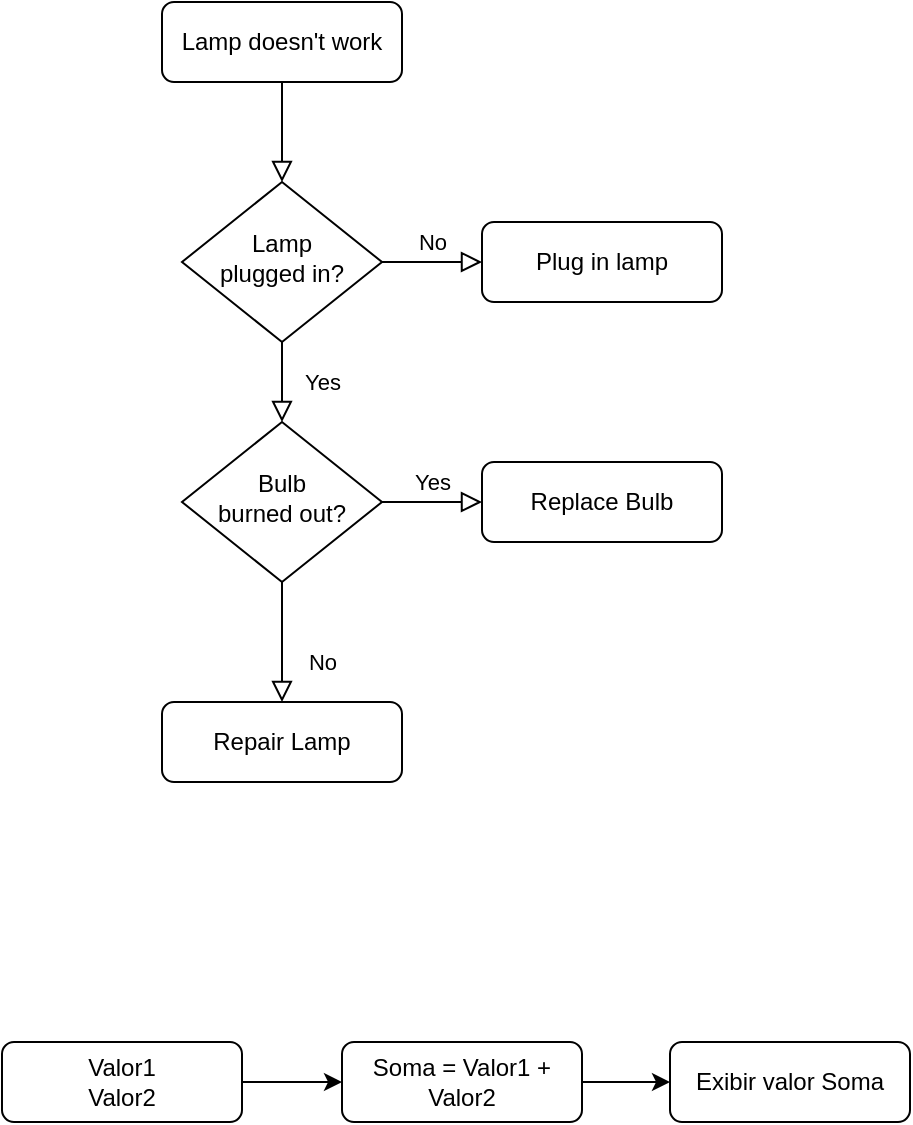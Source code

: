 <mxfile version="21.3.3" type="device" pages="10">
  <diagram id="C5RBs43oDa-KdzZeNtuy" name="A">
    <mxGraphModel dx="712" dy="817" grid="1" gridSize="10" guides="1" tooltips="1" connect="1" arrows="1" fold="1" page="1" pageScale="1" pageWidth="827" pageHeight="1169" math="0" shadow="0">
      <root>
        <mxCell id="WIyWlLk6GJQsqaUBKTNV-0" />
        <mxCell id="WIyWlLk6GJQsqaUBKTNV-1" parent="WIyWlLk6GJQsqaUBKTNV-0" />
        <mxCell id="WIyWlLk6GJQsqaUBKTNV-2" value="" style="rounded=0;html=1;jettySize=auto;orthogonalLoop=1;fontSize=11;endArrow=block;endFill=0;endSize=8;strokeWidth=1;shadow=0;labelBackgroundColor=none;edgeStyle=orthogonalEdgeStyle;" parent="WIyWlLk6GJQsqaUBKTNV-1" source="WIyWlLk6GJQsqaUBKTNV-3" target="WIyWlLk6GJQsqaUBKTNV-6" edge="1">
          <mxGeometry relative="1" as="geometry" />
        </mxCell>
        <mxCell id="WIyWlLk6GJQsqaUBKTNV-3" value="Lamp doesn&#39;t work" style="rounded=1;whiteSpace=wrap;html=1;fontSize=12;glass=0;strokeWidth=1;shadow=0;" parent="WIyWlLk6GJQsqaUBKTNV-1" vertex="1">
          <mxGeometry x="160" y="80" width="120" height="40" as="geometry" />
        </mxCell>
        <mxCell id="WIyWlLk6GJQsqaUBKTNV-4" value="Yes" style="rounded=0;html=1;jettySize=auto;orthogonalLoop=1;fontSize=11;endArrow=block;endFill=0;endSize=8;strokeWidth=1;shadow=0;labelBackgroundColor=none;edgeStyle=orthogonalEdgeStyle;" parent="WIyWlLk6GJQsqaUBKTNV-1" source="WIyWlLk6GJQsqaUBKTNV-6" target="WIyWlLk6GJQsqaUBKTNV-10" edge="1">
          <mxGeometry y="20" relative="1" as="geometry">
            <mxPoint as="offset" />
          </mxGeometry>
        </mxCell>
        <mxCell id="WIyWlLk6GJQsqaUBKTNV-5" value="No" style="edgeStyle=orthogonalEdgeStyle;rounded=0;html=1;jettySize=auto;orthogonalLoop=1;fontSize=11;endArrow=block;endFill=0;endSize=8;strokeWidth=1;shadow=0;labelBackgroundColor=none;" parent="WIyWlLk6GJQsqaUBKTNV-1" source="WIyWlLk6GJQsqaUBKTNV-6" target="WIyWlLk6GJQsqaUBKTNV-7" edge="1">
          <mxGeometry y="10" relative="1" as="geometry">
            <mxPoint as="offset" />
          </mxGeometry>
        </mxCell>
        <mxCell id="WIyWlLk6GJQsqaUBKTNV-6" value="Lamp&lt;br&gt;plugged in?" style="rhombus;whiteSpace=wrap;html=1;shadow=0;fontFamily=Helvetica;fontSize=12;align=center;strokeWidth=1;spacing=6;spacingTop=-4;" parent="WIyWlLk6GJQsqaUBKTNV-1" vertex="1">
          <mxGeometry x="170" y="170" width="100" height="80" as="geometry" />
        </mxCell>
        <mxCell id="WIyWlLk6GJQsqaUBKTNV-7" value="Plug in lamp" style="rounded=1;whiteSpace=wrap;html=1;fontSize=12;glass=0;strokeWidth=1;shadow=0;" parent="WIyWlLk6GJQsqaUBKTNV-1" vertex="1">
          <mxGeometry x="320" y="190" width="120" height="40" as="geometry" />
        </mxCell>
        <mxCell id="WIyWlLk6GJQsqaUBKTNV-8" value="No" style="rounded=0;html=1;jettySize=auto;orthogonalLoop=1;fontSize=11;endArrow=block;endFill=0;endSize=8;strokeWidth=1;shadow=0;labelBackgroundColor=none;edgeStyle=orthogonalEdgeStyle;" parent="WIyWlLk6GJQsqaUBKTNV-1" source="WIyWlLk6GJQsqaUBKTNV-10" target="WIyWlLk6GJQsqaUBKTNV-11" edge="1">
          <mxGeometry x="0.333" y="20" relative="1" as="geometry">
            <mxPoint as="offset" />
          </mxGeometry>
        </mxCell>
        <mxCell id="WIyWlLk6GJQsqaUBKTNV-9" value="Yes" style="edgeStyle=orthogonalEdgeStyle;rounded=0;html=1;jettySize=auto;orthogonalLoop=1;fontSize=11;endArrow=block;endFill=0;endSize=8;strokeWidth=1;shadow=0;labelBackgroundColor=none;" parent="WIyWlLk6GJQsqaUBKTNV-1" source="WIyWlLk6GJQsqaUBKTNV-10" target="WIyWlLk6GJQsqaUBKTNV-12" edge="1">
          <mxGeometry y="10" relative="1" as="geometry">
            <mxPoint as="offset" />
          </mxGeometry>
        </mxCell>
        <mxCell id="WIyWlLk6GJQsqaUBKTNV-10" value="Bulb&lt;br&gt;burned out?" style="rhombus;whiteSpace=wrap;html=1;shadow=0;fontFamily=Helvetica;fontSize=12;align=center;strokeWidth=1;spacing=6;spacingTop=-4;" parent="WIyWlLk6GJQsqaUBKTNV-1" vertex="1">
          <mxGeometry x="170" y="290" width="100" height="80" as="geometry" />
        </mxCell>
        <mxCell id="WIyWlLk6GJQsqaUBKTNV-11" value="Repair Lamp" style="rounded=1;whiteSpace=wrap;html=1;fontSize=12;glass=0;strokeWidth=1;shadow=0;" parent="WIyWlLk6GJQsqaUBKTNV-1" vertex="1">
          <mxGeometry x="160" y="430" width="120" height="40" as="geometry" />
        </mxCell>
        <mxCell id="WIyWlLk6GJQsqaUBKTNV-12" value="Replace Bulb" style="rounded=1;whiteSpace=wrap;html=1;fontSize=12;glass=0;strokeWidth=1;shadow=0;" parent="WIyWlLk6GJQsqaUBKTNV-1" vertex="1">
          <mxGeometry x="320" y="310" width="120" height="40" as="geometry" />
        </mxCell>
        <mxCell id="4HOH1zHpV323bAWkl7Jr-3" value="" style="edgeStyle=orthogonalEdgeStyle;rounded=0;orthogonalLoop=1;jettySize=auto;html=1;" edge="1" parent="WIyWlLk6GJQsqaUBKTNV-1" source="4HOH1zHpV323bAWkl7Jr-0" target="4HOH1zHpV323bAWkl7Jr-1">
          <mxGeometry relative="1" as="geometry" />
        </mxCell>
        <mxCell id="4HOH1zHpV323bAWkl7Jr-0" value="Valor1&lt;br&gt;Valor2" style="rounded=1;whiteSpace=wrap;html=1;fontSize=12;glass=0;strokeWidth=1;shadow=0;" vertex="1" parent="WIyWlLk6GJQsqaUBKTNV-1">
          <mxGeometry x="80" y="600" width="120" height="40" as="geometry" />
        </mxCell>
        <mxCell id="4HOH1zHpV323bAWkl7Jr-4" value="" style="edgeStyle=orthogonalEdgeStyle;rounded=0;orthogonalLoop=1;jettySize=auto;html=1;" edge="1" parent="WIyWlLk6GJQsqaUBKTNV-1" source="4HOH1zHpV323bAWkl7Jr-1" target="4HOH1zHpV323bAWkl7Jr-2">
          <mxGeometry relative="1" as="geometry" />
        </mxCell>
        <mxCell id="4HOH1zHpV323bAWkl7Jr-1" value="Soma = Valor1 + Valor2" style="rounded=1;whiteSpace=wrap;html=1;fontSize=12;glass=0;strokeWidth=1;shadow=0;" vertex="1" parent="WIyWlLk6GJQsqaUBKTNV-1">
          <mxGeometry x="250" y="600" width="120" height="40" as="geometry" />
        </mxCell>
        <mxCell id="4HOH1zHpV323bAWkl7Jr-2" value="Exibir valor Soma" style="rounded=1;whiteSpace=wrap;html=1;fontSize=12;glass=0;strokeWidth=1;shadow=0;" vertex="1" parent="WIyWlLk6GJQsqaUBKTNV-1">
          <mxGeometry x="414" y="600" width="120" height="40" as="geometry" />
        </mxCell>
      </root>
    </mxGraphModel>
  </diagram>
  <diagram id="8B1gpYhCTOzxw9tDtRI5" name="B">
    <mxGraphModel dx="712" dy="817" grid="1" gridSize="10" guides="1" tooltips="1" connect="1" arrows="1" fold="1" page="1" pageScale="1" pageWidth="827" pageHeight="1169" math="0" shadow="0">
      <root>
        <mxCell id="0" />
        <mxCell id="1" parent="0" />
        <mxCell id="Emc5lwCXZDdTFglAuZSd-2" value="" style="edgeStyle=orthogonalEdgeStyle;rounded=0;orthogonalLoop=1;jettySize=auto;html=1;" edge="1" parent="1" source="9jdLhnjYzLxHuKZXPSO7-1" target="Emc5lwCXZDdTFglAuZSd-1">
          <mxGeometry relative="1" as="geometry" />
        </mxCell>
        <mxCell id="9jdLhnjYzLxHuKZXPSO7-1" value="Nome" style="rounded=1;whiteSpace=wrap;html=1;fontSize=12;glass=0;strokeWidth=1;shadow=0;" vertex="1" parent="1">
          <mxGeometry x="80" y="200" width="120" height="40" as="geometry" />
        </mxCell>
        <mxCell id="Emc5lwCXZDdTFglAuZSd-4" value="Sim" style="edgeStyle=orthogonalEdgeStyle;rounded=0;orthogonalLoop=1;jettySize=auto;html=1;entryX=0;entryY=0.5;entryDx=0;entryDy=0;" edge="1" parent="1" source="Emc5lwCXZDdTFglAuZSd-1" target="Emc5lwCXZDdTFglAuZSd-3">
          <mxGeometry relative="1" as="geometry" />
        </mxCell>
        <mxCell id="Emc5lwCXZDdTFglAuZSd-6" value="Não" style="edgeStyle=orthogonalEdgeStyle;rounded=0;orthogonalLoop=1;jettySize=auto;html=1;entryX=0;entryY=0.5;entryDx=0;entryDy=0;exitX=0.5;exitY=1;exitDx=0;exitDy=0;" edge="1" parent="1" source="Emc5lwCXZDdTFglAuZSd-1" target="Emc5lwCXZDdTFglAuZSd-5">
          <mxGeometry relative="1" as="geometry" />
        </mxCell>
        <mxCell id="Emc5lwCXZDdTFglAuZSd-1" value="Nome = &quot;Pedro&quot;" style="rhombus;whiteSpace=wrap;html=1;shadow=0;fontFamily=Helvetica;fontSize=12;align=center;strokeWidth=1;spacing=6;spacingTop=-4;" vertex="1" parent="1">
          <mxGeometry x="290" y="180" width="120" height="80" as="geometry" />
        </mxCell>
        <mxCell id="Emc5lwCXZDdTFglAuZSd-3" value="Mensagem &quot;Bem vindo Pedro!&quot;" style="rounded=1;whiteSpace=wrap;html=1;fontSize=12;glass=0;strokeWidth=1;shadow=0;" vertex="1" parent="1">
          <mxGeometry x="530" y="200" width="120" height="40" as="geometry" />
        </mxCell>
        <mxCell id="Emc5lwCXZDdTFglAuZSd-5" value="Mensagem &quot;Bem vindo Meigarom!&quot;" style="rounded=1;whiteSpace=wrap;html=1;fontSize=12;glass=0;strokeWidth=1;shadow=0;" vertex="1" parent="1">
          <mxGeometry x="530" y="280" width="120" height="40" as="geometry" />
        </mxCell>
      </root>
    </mxGraphModel>
  </diagram>
  <diagram id="FPxoU2Z7DngPUA_Cj9Fv" name="C">
    <mxGraphModel dx="712" dy="817" grid="1" gridSize="10" guides="1" tooltips="1" connect="1" arrows="1" fold="1" page="1" pageScale="1" pageWidth="827" pageHeight="1169" math="0" shadow="0">
      <root>
        <mxCell id="0" />
        <mxCell id="1" parent="0" />
        <mxCell id="2-ldtJOfMDPg-T7z8qXS-9" value="" style="edgeStyle=orthogonalEdgeStyle;rounded=0;orthogonalLoop=1;jettySize=auto;html=1;" edge="1" parent="1" source="2-ldtJOfMDPg-T7z8qXS-2" target="2-ldtJOfMDPg-T7z8qXS-7">
          <mxGeometry relative="1" as="geometry" />
        </mxCell>
        <mxCell id="2-ldtJOfMDPg-T7z8qXS-2" value="N1,&amp;nbsp;N2,&amp;nbsp;N3" style="rounded=1;whiteSpace=wrap;html=1;fontSize=12;glass=0;strokeWidth=1;shadow=0;" vertex="1" parent="1">
          <mxGeometry x="80" y="200" width="120" height="40" as="geometry" />
        </mxCell>
        <mxCell id="2-ldtJOfMDPg-T7z8qXS-6" value="Exibir, Soma" style="rounded=1;whiteSpace=wrap;html=1;fontSize=12;glass=0;strokeWidth=1;shadow=0;" vertex="1" parent="1">
          <mxGeometry x="480" y="200" width="120" height="40" as="geometry" />
        </mxCell>
        <mxCell id="2-ldtJOfMDPg-T7z8qXS-8" value="" style="edgeStyle=orthogonalEdgeStyle;rounded=0;orthogonalLoop=1;jettySize=auto;html=1;" edge="1" parent="1" source="2-ldtJOfMDPg-T7z8qXS-7" target="2-ldtJOfMDPg-T7z8qXS-6">
          <mxGeometry relative="1" as="geometry" />
        </mxCell>
        <mxCell id="2-ldtJOfMDPg-T7z8qXS-7" value="Soma = N1 + N2 + N3" style="rounded=1;whiteSpace=wrap;html=1;fontSize=12;glass=0;strokeWidth=1;shadow=0;" vertex="1" parent="1">
          <mxGeometry x="280" y="200" width="120" height="40" as="geometry" />
        </mxCell>
      </root>
    </mxGraphModel>
  </diagram>
  <diagram id="aSSxBdrClsq2bSxNIjqB" name="D">
    <mxGraphModel dx="712" dy="817" grid="1" gridSize="10" guides="1" tooltips="1" connect="1" arrows="1" fold="1" page="1" pageScale="1" pageWidth="827" pageHeight="1169" math="0" shadow="0">
      <root>
        <mxCell id="0" />
        <mxCell id="1" parent="0" />
        <mxCell id="LNfXOHpW26AgncIqs_9Y-1" value="" style="edgeStyle=orthogonalEdgeStyle;rounded=0;orthogonalLoop=1;jettySize=auto;html=1;" edge="1" parent="1" source="LNfXOHpW26AgncIqs_9Y-2" target="LNfXOHpW26AgncIqs_9Y-5">
          <mxGeometry relative="1" as="geometry" />
        </mxCell>
        <mxCell id="LNfXOHpW26AgncIqs_9Y-2" value="N1,&amp;nbsp;N2" style="rounded=1;whiteSpace=wrap;html=1;fontSize=12;glass=0;strokeWidth=1;shadow=0;" vertex="1" parent="1">
          <mxGeometry x="80" y="200" width="120" height="40" as="geometry" />
        </mxCell>
        <mxCell id="LNfXOHpW26AgncIqs_9Y-3" value="Exibir, Media" style="rounded=1;whiteSpace=wrap;html=1;fontSize=12;glass=0;strokeWidth=1;shadow=0;" vertex="1" parent="1">
          <mxGeometry x="480" y="200" width="120" height="40" as="geometry" />
        </mxCell>
        <mxCell id="LNfXOHpW26AgncIqs_9Y-4" value="" style="edgeStyle=orthogonalEdgeStyle;rounded=0;orthogonalLoop=1;jettySize=auto;html=1;" edge="1" parent="1" source="LNfXOHpW26AgncIqs_9Y-5" target="LNfXOHpW26AgncIqs_9Y-3">
          <mxGeometry relative="1" as="geometry" />
        </mxCell>
        <mxCell id="LNfXOHpW26AgncIqs_9Y-5" value="Media = (N1 + N2) / 2" style="rounded=1;whiteSpace=wrap;html=1;fontSize=12;glass=0;strokeWidth=1;shadow=0;" vertex="1" parent="1">
          <mxGeometry x="280" y="200" width="120" height="40" as="geometry" />
        </mxCell>
      </root>
    </mxGraphModel>
  </diagram>
  <diagram id="ncoXDJspe2WGwo7XfP-G" name="E">
    <mxGraphModel dx="712" dy="817" grid="1" gridSize="10" guides="1" tooltips="1" connect="1" arrows="1" fold="1" page="1" pageScale="1" pageWidth="827" pageHeight="1169" math="0" shadow="0">
      <root>
        <mxCell id="0" />
        <mxCell id="1" parent="0" />
        <mxCell id="uqjnkh03jTusUhEsJb66-1" value="" style="edgeStyle=orthogonalEdgeStyle;rounded=0;orthogonalLoop=1;jettySize=auto;html=1;" edge="1" parent="1" source="uqjnkh03jTusUhEsJb66-2" target="uqjnkh03jTusUhEsJb66-5">
          <mxGeometry relative="1" as="geometry" />
        </mxCell>
        <mxCell id="uqjnkh03jTusUhEsJb66-2" value="N1,&amp;nbsp;N2, N3" style="rounded=1;whiteSpace=wrap;html=1;fontSize=12;glass=0;strokeWidth=1;shadow=0;" vertex="1" parent="1">
          <mxGeometry x="80" y="200" width="120" height="40" as="geometry" />
        </mxCell>
        <mxCell id="uqjnkh03jTusUhEsJb66-3" value="Exibir, Media" style="rounded=1;whiteSpace=wrap;html=1;fontSize=12;glass=0;strokeWidth=1;shadow=0;" vertex="1" parent="1">
          <mxGeometry x="480" y="200" width="120" height="40" as="geometry" />
        </mxCell>
        <mxCell id="uqjnkh03jTusUhEsJb66-4" value="" style="edgeStyle=orthogonalEdgeStyle;rounded=0;orthogonalLoop=1;jettySize=auto;html=1;" edge="1" parent="1" source="uqjnkh03jTusUhEsJb66-5" target="uqjnkh03jTusUhEsJb66-3">
          <mxGeometry relative="1" as="geometry" />
        </mxCell>
        <mxCell id="uqjnkh03jTusUhEsJb66-5" value="Media = (N1 + N2 + N3) / 3" style="rounded=1;whiteSpace=wrap;html=1;fontSize=12;glass=0;strokeWidth=1;shadow=0;" vertex="1" parent="1">
          <mxGeometry x="280" y="200" width="120" height="40" as="geometry" />
        </mxCell>
      </root>
    </mxGraphModel>
  </diagram>
  <diagram id="AhfVK5HCYfdFAO59STou" name="F">
    <mxGraphModel dx="712" dy="817" grid="1" gridSize="10" guides="1" tooltips="1" connect="1" arrows="1" fold="1" page="1" pageScale="1" pageWidth="827" pageHeight="1169" math="0" shadow="0">
      <root>
        <mxCell id="0" />
        <mxCell id="1" parent="0" />
        <mxCell id="Y0fmGi15MSAdvciILLsg-2" value="" style="edgeStyle=orthogonalEdgeStyle;rounded=0;orthogonalLoop=1;jettySize=auto;html=1;" edge="1" parent="1" source="Y0fmGi15MSAdvciILLsg-3" target="Y0fmGi15MSAdvciILLsg-6">
          <mxGeometry relative="1" as="geometry" />
        </mxCell>
        <mxCell id="Y0fmGi15MSAdvciILLsg-3" value="Idade" style="rounded=1;whiteSpace=wrap;html=1;fontSize=12;glass=0;strokeWidth=1;shadow=0;" vertex="1" parent="1">
          <mxGeometry x="80" y="200" width="120" height="40" as="geometry" />
        </mxCell>
        <mxCell id="Y0fmGi15MSAdvciILLsg-4" value="Sim" style="edgeStyle=orthogonalEdgeStyle;rounded=0;orthogonalLoop=1;jettySize=auto;html=1;entryX=0;entryY=0.5;entryDx=0;entryDy=0;" edge="1" parent="1" source="Y0fmGi15MSAdvciILLsg-6" target="Y0fmGi15MSAdvciILLsg-7">
          <mxGeometry relative="1" as="geometry" />
        </mxCell>
        <mxCell id="Y0fmGi15MSAdvciILLsg-5" value="Não" style="edgeStyle=orthogonalEdgeStyle;rounded=0;orthogonalLoop=1;jettySize=auto;html=1;entryX=0;entryY=0.5;entryDx=0;entryDy=0;exitX=0.5;exitY=1;exitDx=0;exitDy=0;" edge="1" parent="1" source="Y0fmGi15MSAdvciILLsg-6" target="Y0fmGi15MSAdvciILLsg-8">
          <mxGeometry relative="1" as="geometry" />
        </mxCell>
        <mxCell id="Y0fmGi15MSAdvciILLsg-6" value="Idade &amp;gt;= 18" style="rhombus;whiteSpace=wrap;html=1;shadow=0;fontFamily=Helvetica;fontSize=12;align=center;strokeWidth=1;spacing=6;spacingTop=-4;" vertex="1" parent="1">
          <mxGeometry x="290" y="180" width="120" height="80" as="geometry" />
        </mxCell>
        <mxCell id="Y0fmGi15MSAdvciILLsg-7" value="Mensagem &quot;Maior de idade&quot;" style="rounded=1;whiteSpace=wrap;html=1;fontSize=12;glass=0;strokeWidth=1;shadow=0;" vertex="1" parent="1">
          <mxGeometry x="530" y="200" width="120" height="40" as="geometry" />
        </mxCell>
        <mxCell id="Y0fmGi15MSAdvciILLsg-8" value="Mensagem &quot;Não é maior de idade&quot;" style="rounded=1;whiteSpace=wrap;html=1;fontSize=12;glass=0;strokeWidth=1;shadow=0;" vertex="1" parent="1">
          <mxGeometry x="530" y="280" width="120" height="40" as="geometry" />
        </mxCell>
      </root>
    </mxGraphModel>
  </diagram>
  <diagram id="KwDY82vG-Te7gPnF5IpR" name="G">
    <mxGraphModel dx="712" dy="817" grid="1" gridSize="10" guides="1" tooltips="1" connect="1" arrows="1" fold="1" page="1" pageScale="1" pageWidth="827" pageHeight="1169" math="0" shadow="0">
      <root>
        <mxCell id="0" />
        <mxCell id="1" parent="0" />
      </root>
    </mxGraphModel>
  </diagram>
  <diagram id="3wSu4RvbhKuCTshrrXrK" name="H">
    <mxGraphModel dx="712" dy="817" grid="1" gridSize="10" guides="1" tooltips="1" connect="1" arrows="1" fold="1" page="1" pageScale="1" pageWidth="827" pageHeight="1169" math="0" shadow="0">
      <root>
        <mxCell id="0" />
        <mxCell id="1" parent="0" />
        <mxCell id="98j974b1pVbM8-QE-zcP-1" value="" style="edgeStyle=orthogonalEdgeStyle;rounded=0;orthogonalLoop=1;jettySize=auto;html=1;" edge="1" parent="1" source="98j974b1pVbM8-QE-zcP-2" target="98j974b1pVbM8-QE-zcP-5">
          <mxGeometry relative="1" as="geometry" />
        </mxCell>
        <mxCell id="98j974b1pVbM8-QE-zcP-2" value="Valor1, Valor2, Valor3" style="rounded=1;whiteSpace=wrap;html=1;fontSize=12;glass=0;strokeWidth=1;shadow=0;" vertex="1" parent="1">
          <mxGeometry x="100" y="200" width="120" height="40" as="geometry" />
        </mxCell>
        <mxCell id="98j974b1pVbM8-QE-zcP-3" value="Sim" style="edgeStyle=orthogonalEdgeStyle;rounded=0;orthogonalLoop=1;jettySize=auto;html=1;entryX=0;entryY=0.5;entryDx=0;entryDy=0;" edge="1" parent="1" source="98j974b1pVbM8-QE-zcP-5" target="98j974b1pVbM8-QE-zcP-6">
          <mxGeometry relative="1" as="geometry" />
        </mxCell>
        <mxCell id="98j974b1pVbM8-QE-zcP-4" value="Não" style="edgeStyle=orthogonalEdgeStyle;rounded=0;orthogonalLoop=1;jettySize=auto;html=1;" edge="1" parent="1" source="98j974b1pVbM8-QE-zcP-5" target="98j974b1pVbM8-QE-zcP-10">
          <mxGeometry relative="1" as="geometry" />
        </mxCell>
        <mxCell id="98j974b1pVbM8-QE-zcP-5" value="Valor1 &amp;gt; Valor 2&lt;br&gt;e&lt;br&gt;Valor1 &amp;gt; Valor3" style="rhombus;whiteSpace=wrap;html=1;shadow=0;fontFamily=Helvetica;fontSize=12;align=center;strokeWidth=1;spacing=6;spacingTop=-4;" vertex="1" parent="1">
          <mxGeometry x="280" y="180" width="170" height="80" as="geometry" />
        </mxCell>
        <mxCell id="98j974b1pVbM8-QE-zcP-6" value="Mensagem, Valor1" style="rounded=1;whiteSpace=wrap;html=1;fontSize=12;glass=0;strokeWidth=1;shadow=0;" vertex="1" parent="1">
          <mxGeometry x="530" y="200" width="120" height="40" as="geometry" />
        </mxCell>
        <mxCell id="98j974b1pVbM8-QE-zcP-7" value="Mensagem, Valor2" style="rounded=1;whiteSpace=wrap;html=1;fontSize=12;glass=0;strokeWidth=1;shadow=0;" vertex="1" parent="1">
          <mxGeometry x="530" y="320" width="120" height="40" as="geometry" />
        </mxCell>
        <mxCell id="98j974b1pVbM8-QE-zcP-8" value="Sim" style="edgeStyle=orthogonalEdgeStyle;rounded=0;orthogonalLoop=1;jettySize=auto;html=1;" edge="1" parent="1" source="98j974b1pVbM8-QE-zcP-10" target="98j974b1pVbM8-QE-zcP-7">
          <mxGeometry relative="1" as="geometry" />
        </mxCell>
        <mxCell id="98j974b1pVbM8-QE-zcP-9" value="Não" style="edgeStyle=orthogonalEdgeStyle;rounded=0;orthogonalLoop=1;jettySize=auto;html=1;entryX=0;entryY=0.5;entryDx=0;entryDy=0;exitX=0.5;exitY=1;exitDx=0;exitDy=0;" edge="1" parent="1" source="98j974b1pVbM8-QE-zcP-10" target="98j974b1pVbM8-QE-zcP-11">
          <mxGeometry relative="1" as="geometry" />
        </mxCell>
        <mxCell id="98j974b1pVbM8-QE-zcP-10" value="Valor2 &amp;gt; Valor 1&lt;br&gt;e&lt;br&gt;Valor2 &amp;gt; Valor3" style="rhombus;whiteSpace=wrap;html=1;shadow=0;fontFamily=Helvetica;fontSize=12;align=center;strokeWidth=1;spacing=6;spacingTop=-4;" vertex="1" parent="1">
          <mxGeometry x="280" y="300" width="170" height="80" as="geometry" />
        </mxCell>
        <mxCell id="98j974b1pVbM8-QE-zcP-11" value="Mensagem, Valor3" style="rounded=1;whiteSpace=wrap;html=1;fontSize=12;glass=0;strokeWidth=1;shadow=0;" vertex="1" parent="1">
          <mxGeometry x="530" y="380" width="120" height="40" as="geometry" />
        </mxCell>
      </root>
    </mxGraphModel>
  </diagram>
  <diagram id="SlYXkDw0HhqFckZ1ne61" name="I">
    <mxGraphModel dx="712" dy="817" grid="1" gridSize="10" guides="1" tooltips="1" connect="1" arrows="1" fold="1" page="1" pageScale="1" pageWidth="827" pageHeight="1169" math="0" shadow="0">
      <root>
        <mxCell id="0" />
        <mxCell id="1" parent="0" />
        <mxCell id="eAyWANmD_xzuRq7Ga_uH-1" value="" style="edgeStyle=orthogonalEdgeStyle;rounded=0;orthogonalLoop=1;jettySize=auto;html=1;" edge="1" parent="1" source="eAyWANmD_xzuRq7Ga_uH-2" target="eAyWANmD_xzuRq7Ga_uH-5">
          <mxGeometry relative="1" as="geometry" />
        </mxCell>
        <mxCell id="eAyWANmD_xzuRq7Ga_uH-2" value="Valor1, Valor2, Valor3" style="rounded=1;whiteSpace=wrap;html=1;fontSize=12;glass=0;strokeWidth=1;shadow=0;" vertex="1" parent="1">
          <mxGeometry x="100" y="200" width="120" height="40" as="geometry" />
        </mxCell>
        <mxCell id="eAyWANmD_xzuRq7Ga_uH-3" value="Sim" style="edgeStyle=orthogonalEdgeStyle;rounded=0;orthogonalLoop=1;jettySize=auto;html=1;entryX=0;entryY=0.5;entryDx=0;entryDy=0;" edge="1" parent="1" source="eAyWANmD_xzuRq7Ga_uH-5" target="eAyWANmD_xzuRq7Ga_uH-6">
          <mxGeometry relative="1" as="geometry" />
        </mxCell>
        <mxCell id="eAyWANmD_xzuRq7Ga_uH-4" value="Não" style="edgeStyle=orthogonalEdgeStyle;rounded=0;orthogonalLoop=1;jettySize=auto;html=1;" edge="1" parent="1" source="eAyWANmD_xzuRq7Ga_uH-5" target="eAyWANmD_xzuRq7Ga_uH-10">
          <mxGeometry relative="1" as="geometry" />
        </mxCell>
        <mxCell id="eAyWANmD_xzuRq7Ga_uH-5" value="Valor1 &amp;gt; Valor 2&lt;br&gt;e&lt;br&gt;Valor1 &amp;gt; Valor3" style="rhombus;whiteSpace=wrap;html=1;shadow=0;fontFamily=Helvetica;fontSize=12;align=center;strokeWidth=1;spacing=6;spacingTop=-4;" vertex="1" parent="1">
          <mxGeometry x="280" y="180" width="170" height="80" as="geometry" />
        </mxCell>
        <mxCell id="eAyWANmD_xzuRq7Ga_uH-6" value="Mensagem, Valor1" style="rounded=1;whiteSpace=wrap;html=1;fontSize=12;glass=0;strokeWidth=1;shadow=0;" vertex="1" parent="1">
          <mxGeometry x="530" y="200" width="120" height="40" as="geometry" />
        </mxCell>
        <mxCell id="eAyWANmD_xzuRq7Ga_uH-7" value="Mensagem, Valor2" style="rounded=1;whiteSpace=wrap;html=1;fontSize=12;glass=0;strokeWidth=1;shadow=0;" vertex="1" parent="1">
          <mxGeometry x="530" y="320" width="120" height="40" as="geometry" />
        </mxCell>
        <mxCell id="eAyWANmD_xzuRq7Ga_uH-8" value="Sim" style="edgeStyle=orthogonalEdgeStyle;rounded=0;orthogonalLoop=1;jettySize=auto;html=1;" edge="1" parent="1" source="eAyWANmD_xzuRq7Ga_uH-10" target="eAyWANmD_xzuRq7Ga_uH-7">
          <mxGeometry relative="1" as="geometry" />
        </mxCell>
        <mxCell id="eAyWANmD_xzuRq7Ga_uH-9" value="Não" style="edgeStyle=orthogonalEdgeStyle;rounded=0;orthogonalLoop=1;jettySize=auto;html=1;entryX=0;entryY=0.5;entryDx=0;entryDy=0;exitX=0.5;exitY=1;exitDx=0;exitDy=0;" edge="1" parent="1" source="eAyWANmD_xzuRq7Ga_uH-10" target="eAyWANmD_xzuRq7Ga_uH-11">
          <mxGeometry relative="1" as="geometry" />
        </mxCell>
        <mxCell id="eAyWANmD_xzuRq7Ga_uH-10" value="Valor2 &amp;gt; Valor 1&lt;br&gt;e&lt;br&gt;Valor2 &amp;gt; Valor3" style="rhombus;whiteSpace=wrap;html=1;shadow=0;fontFamily=Helvetica;fontSize=12;align=center;strokeWidth=1;spacing=6;spacingTop=-4;" vertex="1" parent="1">
          <mxGeometry x="280" y="300" width="170" height="80" as="geometry" />
        </mxCell>
        <mxCell id="eAyWANmD_xzuRq7Ga_uH-11" value="Mensagem, Valor3" style="rounded=1;whiteSpace=wrap;html=1;fontSize=12;glass=0;strokeWidth=1;shadow=0;" vertex="1" parent="1">
          <mxGeometry x="530" y="380" width="120" height="40" as="geometry" />
        </mxCell>
        <mxCell id="eAyWANmD_xzuRq7Ga_uH-14" value="" style="edgeStyle=orthogonalEdgeStyle;rounded=0;orthogonalLoop=1;jettySize=auto;html=1;" edge="1" parent="1" source="eAyWANmD_xzuRq7Ga_uH-12" target="eAyWANmD_xzuRq7Ga_uH-13">
          <mxGeometry relative="1" as="geometry" />
        </mxCell>
        <mxCell id="eAyWANmD_xzuRq7Ga_uH-12" value="Valor1" style="rounded=1;whiteSpace=wrap;html=1;fontSize=12;glass=0;strokeWidth=1;shadow=0;" vertex="1" parent="1">
          <mxGeometry x="100" y="500" width="120" height="40" as="geometry" />
        </mxCell>
        <mxCell id="eAyWANmD_xzuRq7Ga_uH-16" value="Sim" style="edgeStyle=orthogonalEdgeStyle;rounded=0;orthogonalLoop=1;jettySize=auto;html=1;" edge="1" parent="1" source="eAyWANmD_xzuRq7Ga_uH-13" target="eAyWANmD_xzuRq7Ga_uH-15">
          <mxGeometry relative="1" as="geometry" />
        </mxCell>
        <mxCell id="eAyWANmD_xzuRq7Ga_uH-18" value="Não" style="edgeStyle=orthogonalEdgeStyle;rounded=0;orthogonalLoop=1;jettySize=auto;html=1;entryX=0;entryY=0.5;entryDx=0;entryDy=0;exitX=0.5;exitY=1;exitDx=0;exitDy=0;" edge="1" parent="1" source="eAyWANmD_xzuRq7Ga_uH-13" target="eAyWANmD_xzuRq7Ga_uH-17">
          <mxGeometry relative="1" as="geometry" />
        </mxCell>
        <mxCell id="eAyWANmD_xzuRq7Ga_uH-13" value="Valor1 &amp;lt; 10" style="rhombus;whiteSpace=wrap;html=1;shadow=0;fontFamily=Helvetica;fontSize=12;align=center;strokeWidth=1;spacing=6;spacingTop=-4;" vertex="1" parent="1">
          <mxGeometry x="270" y="490" width="140" height="60" as="geometry" />
        </mxCell>
        <mxCell id="eAyWANmD_xzuRq7Ga_uH-20" style="edgeStyle=orthogonalEdgeStyle;rounded=0;orthogonalLoop=1;jettySize=auto;html=1;exitX=1;exitY=0.5;exitDx=0;exitDy=0;entryX=1;entryY=0.5;entryDx=0;entryDy=0;" edge="1" parent="1" source="eAyWANmD_xzuRq7Ga_uH-15" target="eAyWANmD_xzuRq7Ga_uH-19">
          <mxGeometry relative="1" as="geometry" />
        </mxCell>
        <mxCell id="eAyWANmD_xzuRq7Ga_uH-15" value="Resultado = Valor1 * 100" style="rounded=1;whiteSpace=wrap;html=1;fontSize=12;glass=0;strokeWidth=1;shadow=0;" vertex="1" parent="1">
          <mxGeometry x="480" y="500" width="140" height="40" as="geometry" />
        </mxCell>
        <mxCell id="eAyWANmD_xzuRq7Ga_uH-21" style="edgeStyle=orthogonalEdgeStyle;rounded=0;orthogonalLoop=1;jettySize=auto;html=1;exitX=1;exitY=0.5;exitDx=0;exitDy=0;entryX=1;entryY=0.5;entryDx=0;entryDy=0;" edge="1" parent="1" source="eAyWANmD_xzuRq7Ga_uH-17" target="eAyWANmD_xzuRq7Ga_uH-19">
          <mxGeometry relative="1" as="geometry">
            <mxPoint x="620" y="690" as="targetPoint" />
            <Array as="points">
              <mxPoint x="640" y="585" />
              <mxPoint x="640" y="650" />
            </Array>
          </mxGeometry>
        </mxCell>
        <mxCell id="eAyWANmD_xzuRq7Ga_uH-17" value="Resultado = Valor1 + 10" style="rounded=1;whiteSpace=wrap;html=1;fontSize=12;glass=0;strokeWidth=1;shadow=0;" vertex="1" parent="1">
          <mxGeometry x="480" y="565" width="140" height="40" as="geometry" />
        </mxCell>
        <mxCell id="eAyWANmD_xzuRq7Ga_uH-19" value="Mensagem, Rsultado" style="rounded=1;whiteSpace=wrap;html=1;fontSize=12;glass=0;strokeWidth=1;shadow=0;" vertex="1" parent="1">
          <mxGeometry x="480" y="630" width="140" height="40" as="geometry" />
        </mxCell>
      </root>
    </mxGraphModel>
  </diagram>
  <diagram id="OOtEgrwh6dH8ZlmOyfZh" name="Ex2">
    <mxGraphModel dx="712" dy="817" grid="1" gridSize="10" guides="1" tooltips="1" connect="1" arrows="1" fold="1" page="1" pageScale="1" pageWidth="827" pageHeight="1169" math="0" shadow="0">
      <root>
        <mxCell id="0" />
        <mxCell id="1" parent="0" />
      </root>
    </mxGraphModel>
  </diagram>
</mxfile>
